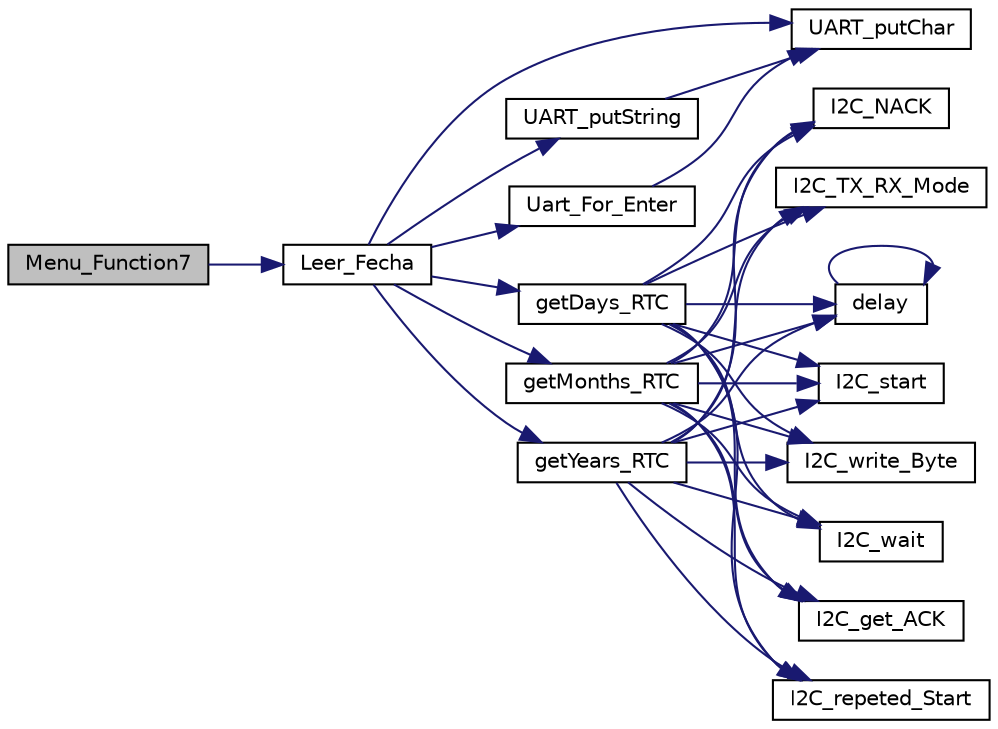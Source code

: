 digraph "Menu_Function7"
{
  edge [fontname="Helvetica",fontsize="10",labelfontname="Helvetica",labelfontsize="10"];
  node [fontname="Helvetica",fontsize="10",shape=record];
  rankdir="LR";
  Node83 [label="Menu_Function7",height=0.2,width=0.4,color="black", fillcolor="grey75", style="filled", fontcolor="black"];
  Node83 -> Node84 [color="midnightblue",fontsize="10",style="solid",fontname="Helvetica"];
  Node84 [label="Leer_Fecha",height=0.2,width=0.4,color="black", fillcolor="white", style="filled",URL="$_tera_term_write_8c.html#a6165a9e541333f768d5685b17de57576",tooltip="This function reads the actual date and print it. "];
  Node84 -> Node85 [color="midnightblue",fontsize="10",style="solid",fontname="Helvetica"];
  Node85 [label="UART_putString",height=0.2,width=0.4,color="black", fillcolor="white", style="filled",URL="$_u_a_r_t_8c.html#af95ee594ce5f1619abbe4f2393b1903e",tooltip="It sends a string character through the serial port. "];
  Node85 -> Node86 [color="midnightblue",fontsize="10",style="solid",fontname="Helvetica"];
  Node86 [label="UART_putChar",height=0.2,width=0.4,color="black", fillcolor="white", style="filled",URL="$_u_a_r_t_8c.html#ae69fe2846b6410c22876356a9b3f0083",tooltip="It sends one character through the serial port. This function should include the next sentence: while..."];
  Node84 -> Node87 [color="midnightblue",fontsize="10",style="solid",fontname="Helvetica"];
  Node87 [label="getDays_RTC",height=0.2,width=0.4,color="black", fillcolor="white", style="filled",URL="$_r_t_c_8c.html#a3d1c348ebea9309463dbbe5601b60349",tooltip="This function reads the days byte in the RTC. It has value range of 1 to 31. "];
  Node87 -> Node88 [color="midnightblue",fontsize="10",style="solid",fontname="Helvetica"];
  Node88 [label="I2C_TX_RX_Mode",height=0.2,width=0.4,color="black", fillcolor="white", style="filled",URL="$_i2_c___driver_8c.html#a6a531e51c74e4d9ecf32f086aef3259f",tooltip="It selects between transmitter mode or receiver mode. "];
  Node87 -> Node89 [color="midnightblue",fontsize="10",style="solid",fontname="Helvetica"];
  Node89 [label="delay",height=0.2,width=0.4,color="black", fillcolor="white", style="filled",URL="$_global_functions_8c.html#aa7fa622ced5687f8351d589e9402b251"];
  Node89 -> Node89 [color="midnightblue",fontsize="10",style="solid",fontname="Helvetica"];
  Node87 -> Node90 [color="midnightblue",fontsize="10",style="solid",fontname="Helvetica"];
  Node90 [label="I2C_start",height=0.2,width=0.4,color="black", fillcolor="white", style="filled",URL="$_i2_c___driver_8c.html#a09d9820de1e99617f206ef60a9a9d2e8",tooltip="Generates the start signal. When MST bit is changed from 0 to 1, a START signal is generated on the b..."];
  Node87 -> Node91 [color="midnightblue",fontsize="10",style="solid",fontname="Helvetica"];
  Node91 [label="I2C_write_Byte",height=0.2,width=0.4,color="black", fillcolor="white", style="filled",URL="$_i2_c___driver_8c.html#ad6927c971148447061c3f950362beada",tooltip="It writes the data to be transmitted into the transmission buffer. When you want to write a value int..."];
  Node87 -> Node92 [color="midnightblue",fontsize="10",style="solid",fontname="Helvetica"];
  Node92 [label="I2C_wait",height=0.2,width=0.4,color="black", fillcolor="white", style="filled",URL="$_i2_c___driver_8c.html#a05143bfcf3eeb04ec1dfc7e4ab952689",tooltip="Indicates the status of the bus regardless of slave or master mode. Internally checks the busy bit in..."];
  Node87 -> Node93 [color="midnightblue",fontsize="10",style="solid",fontname="Helvetica"];
  Node93 [label="I2C_get_ACK",height=0.2,width=0.4,color="black", fillcolor="white", style="filled",URL="$_i2_c___driver_8c.html#a2978351c0f1c3e3057fffc151b097ed8",tooltip="Indicates if the acknowledge was received. "];
  Node87 -> Node94 [color="midnightblue",fontsize="10",style="solid",fontname="Helvetica"];
  Node94 [label="I2C_repeted_Start",height=0.2,width=0.4,color="black", fillcolor="white", style="filled",URL="$_i2_c___driver_8c.html#a577158ebfa27fcb673a5727e95d2d853",tooltip="It generates a repeated start that is needed when master reads data. "];
  Node87 -> Node95 [color="midnightblue",fontsize="10",style="solid",fontname="Helvetica"];
  Node95 [label="I2C_NACK",height=0.2,width=0.4,color="black", fillcolor="white", style="filled",URL="$_i2_c___driver_8c.html#aae489f3896588f59173688541155aa32",tooltip="It generates the Not ACKnowledge that is needed when the master reads data. "];
  Node84 -> Node86 [color="midnightblue",fontsize="10",style="solid",fontname="Helvetica"];
  Node84 -> Node96 [color="midnightblue",fontsize="10",style="solid",fontname="Helvetica"];
  Node96 [label="getMonths_RTC",height=0.2,width=0.4,color="black", fillcolor="white", style="filled",URL="$_r_t_c_8c.html#a0d3afbae5c3802aa741d97d5e8c2eb83",tooltip="This function reads the months byte in the RTC. It has a value range of 1 to 12. "];
  Node96 -> Node88 [color="midnightblue",fontsize="10",style="solid",fontname="Helvetica"];
  Node96 -> Node89 [color="midnightblue",fontsize="10",style="solid",fontname="Helvetica"];
  Node96 -> Node90 [color="midnightblue",fontsize="10",style="solid",fontname="Helvetica"];
  Node96 -> Node91 [color="midnightblue",fontsize="10",style="solid",fontname="Helvetica"];
  Node96 -> Node92 [color="midnightblue",fontsize="10",style="solid",fontname="Helvetica"];
  Node96 -> Node93 [color="midnightblue",fontsize="10",style="solid",fontname="Helvetica"];
  Node96 -> Node94 [color="midnightblue",fontsize="10",style="solid",fontname="Helvetica"];
  Node96 -> Node95 [color="midnightblue",fontsize="10",style="solid",fontname="Helvetica"];
  Node84 -> Node97 [color="midnightblue",fontsize="10",style="solid",fontname="Helvetica"];
  Node97 [label="getYears_RTC",height=0.2,width=0.4,color="black", fillcolor="white", style="filled",URL="$_r_t_c_8c.html#a2f3f1fb7992076f060c0293d9d53bc8f",tooltip="This function reads the years byte in the RTC. It has a value range of 1 to 99. "];
  Node97 -> Node88 [color="midnightblue",fontsize="10",style="solid",fontname="Helvetica"];
  Node97 -> Node89 [color="midnightblue",fontsize="10",style="solid",fontname="Helvetica"];
  Node97 -> Node90 [color="midnightblue",fontsize="10",style="solid",fontname="Helvetica"];
  Node97 -> Node91 [color="midnightblue",fontsize="10",style="solid",fontname="Helvetica"];
  Node97 -> Node92 [color="midnightblue",fontsize="10",style="solid",fontname="Helvetica"];
  Node97 -> Node93 [color="midnightblue",fontsize="10",style="solid",fontname="Helvetica"];
  Node97 -> Node94 [color="midnightblue",fontsize="10",style="solid",fontname="Helvetica"];
  Node97 -> Node95 [color="midnightblue",fontsize="10",style="solid",fontname="Helvetica"];
  Node84 -> Node98 [color="midnightblue",fontsize="10",style="solid",fontname="Helvetica"];
  Node98 [label="Uart_For_Enter",height=0.2,width=0.4,color="black", fillcolor="white", style="filled",URL="$_u_a_r_t_8c.html#a8e08107965502921e7246be967f7cc88",tooltip="This function waits for an enter in TeraTerm . "];
  Node98 -> Node86 [color="midnightblue",fontsize="10",style="solid",fontname="Helvetica"];
}
